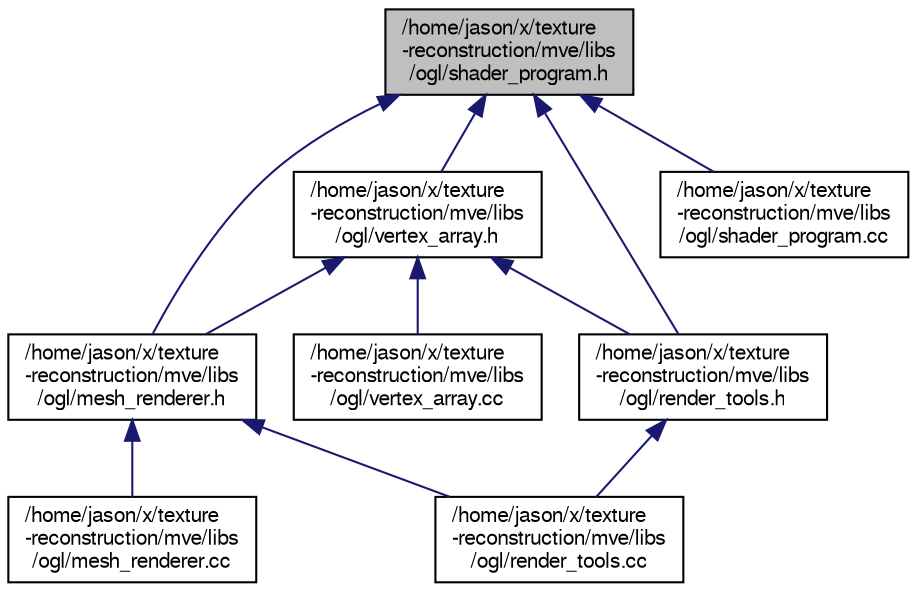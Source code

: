 digraph "/home/jason/x/texture-reconstruction/mve/libs/ogl/shader_program.h"
{
  edge [fontname="FreeSans",fontsize="10",labelfontname="FreeSans",labelfontsize="10"];
  node [fontname="FreeSans",fontsize="10",shape=record];
  Node27 [label="/home/jason/x/texture\l-reconstruction/mve/libs\l/ogl/shader_program.h",height=0.2,width=0.4,color="black", fillcolor="grey75", style="filled", fontcolor="black"];
  Node27 -> Node28 [dir="back",color="midnightblue",fontsize="10",style="solid",fontname="FreeSans"];
  Node28 [label="/home/jason/x/texture\l-reconstruction/mve/libs\l/ogl/mesh_renderer.h",height=0.2,width=0.4,color="black", fillcolor="white", style="filled",URL="$mesh__renderer_8h.html"];
  Node28 -> Node29 [dir="back",color="midnightblue",fontsize="10",style="solid",fontname="FreeSans"];
  Node29 [label="/home/jason/x/texture\l-reconstruction/mve/libs\l/ogl/mesh_renderer.cc",height=0.2,width=0.4,color="black", fillcolor="white", style="filled",URL="$mesh__renderer_8cc.html"];
  Node28 -> Node30 [dir="back",color="midnightblue",fontsize="10",style="solid",fontname="FreeSans"];
  Node30 [label="/home/jason/x/texture\l-reconstruction/mve/libs\l/ogl/render_tools.cc",height=0.2,width=0.4,color="black", fillcolor="white", style="filled",URL="$render__tools_8cc.html"];
  Node27 -> Node31 [dir="back",color="midnightblue",fontsize="10",style="solid",fontname="FreeSans"];
  Node31 [label="/home/jason/x/texture\l-reconstruction/mve/libs\l/ogl/vertex_array.h",height=0.2,width=0.4,color="black", fillcolor="white", style="filled",URL="$vertex__array_8h.html"];
  Node31 -> Node28 [dir="back",color="midnightblue",fontsize="10",style="solid",fontname="FreeSans"];
  Node31 -> Node32 [dir="back",color="midnightblue",fontsize="10",style="solid",fontname="FreeSans"];
  Node32 [label="/home/jason/x/texture\l-reconstruction/mve/libs\l/ogl/render_tools.h",height=0.2,width=0.4,color="black", fillcolor="white", style="filled",URL="$render__tools_8h.html"];
  Node32 -> Node30 [dir="back",color="midnightblue",fontsize="10",style="solid",fontname="FreeSans"];
  Node31 -> Node33 [dir="back",color="midnightblue",fontsize="10",style="solid",fontname="FreeSans"];
  Node33 [label="/home/jason/x/texture\l-reconstruction/mve/libs\l/ogl/vertex_array.cc",height=0.2,width=0.4,color="black", fillcolor="white", style="filled",URL="$vertex__array_8cc.html"];
  Node27 -> Node32 [dir="back",color="midnightblue",fontsize="10",style="solid",fontname="FreeSans"];
  Node27 -> Node34 [dir="back",color="midnightblue",fontsize="10",style="solid",fontname="FreeSans"];
  Node34 [label="/home/jason/x/texture\l-reconstruction/mve/libs\l/ogl/shader_program.cc",height=0.2,width=0.4,color="black", fillcolor="white", style="filled",URL="$shader__program_8cc.html"];
}
